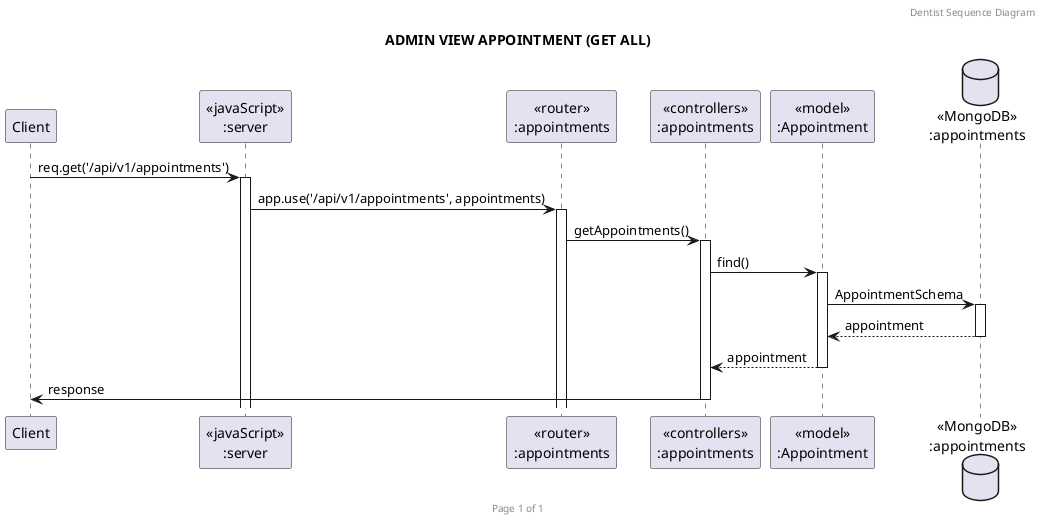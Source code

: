 @startuml ADMIN VIEW APPOINTMENT (GET ALL)

header Dentist Sequence Diagram
footer Page %page% of %lastpage%
title "ADMIN VIEW APPOINTMENT (GET ALL)"

participant "Client" as client
participant "<<javaScript>>\n:server" as server
participant "<<router>>\n:appointments" as routerAppointments
participant "<<controllers>>\n:appointments" as controllersAppointments
participant "<<model>>\n:Appointment" as modelAppointment
database "<<MongoDB>>\n:appointments" as AppointmentsDatabase

client->server ++:req.get('/api/v1/appointments')
server->routerAppointments ++:app.use('/api/v1/appointments', appointments)
routerAppointments -> controllersAppointments ++:getAppointments()
controllersAppointments->modelAppointment ++:find()
modelAppointment ->AppointmentsDatabase ++: AppointmentSchema
AppointmentsDatabase --> modelAppointment --: appointment
controllersAppointments <-- modelAppointment --:appointment
controllersAppointments->client --:response

@enduml

